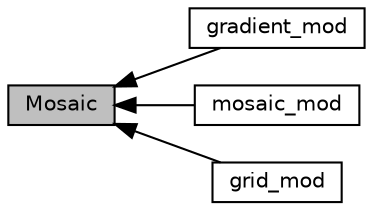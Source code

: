 digraph "Mosaic"
{
  edge [fontname="Helvetica",fontsize="10",labelfontname="Helvetica",labelfontsize="10"];
  node [fontname="Helvetica",fontsize="10",shape=box];
  rankdir=LR;
  Node1 [label="Mosaic",height=0.2,width=0.4,color="black", fillcolor="grey75", style="filled", fontcolor="black",tooltip="Modules and associated files in the mosaic directory."];
  Node2 [label="gradient_mod",height=0.2,width=0.4,color="black", fillcolor="white", style="filled",URL="$group__gradient__mod.html",tooltip="Implements some utility routines to calculate gradient."];
  Node4 [label="mosaic_mod",height=0.2,width=0.4,color="black", fillcolor="white", style="filled",URL="$group__mosaic__mod.html",tooltip="Implements some utility routines to read mosaic information."];
  Node3 [label="grid_mod",height=0.2,width=0.4,color="black", fillcolor="white", style="filled",URL="$group__grid__mod.html",tooltip="Routines for grid calculations."];
  Node1->Node2 [shape=plaintext, dir="back", style="solid"];
  Node1->Node3 [shape=plaintext, dir="back", style="solid"];
  Node1->Node4 [shape=plaintext, dir="back", style="solid"];
}
